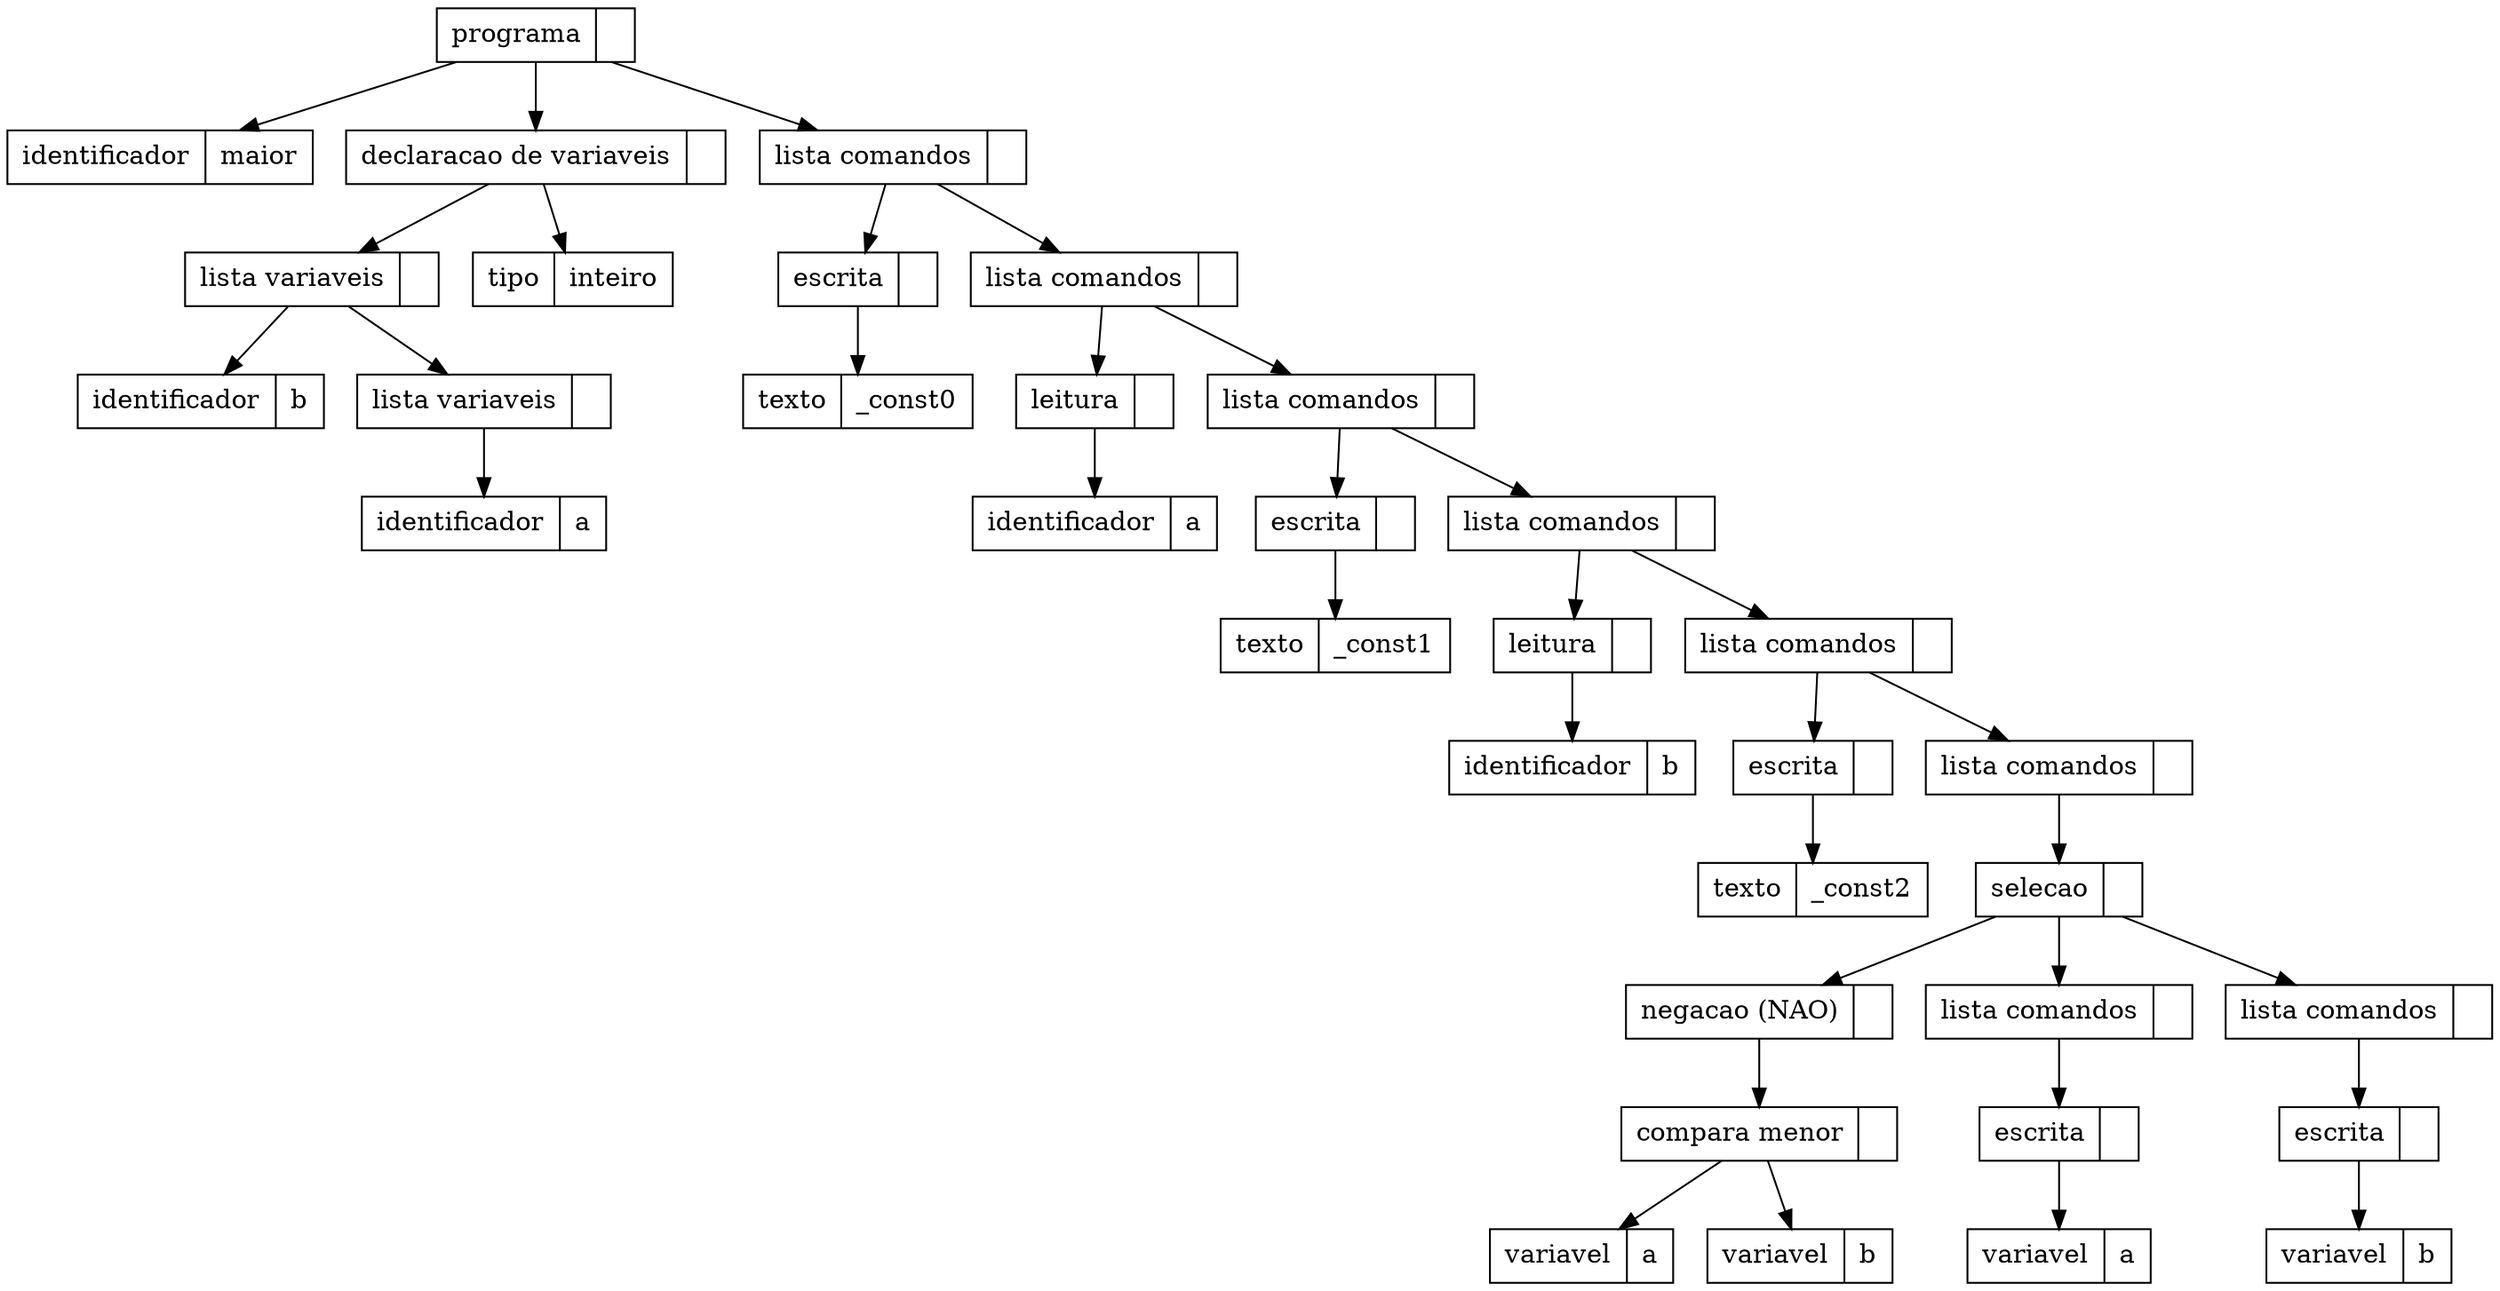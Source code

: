 digraph{
	node [ shape=record , height =.4];
	n0x558fd2cd8da0 [label = " programa | "];
	n0x558fd2cd72f0 [label = " identificador | maior"];
	n0x558fd2cd74d0 [label = " declaracao de variaveis | "];
	n0x558fd2cd7430 [label = " lista variaveis | "];
	n0x558fd2cd7480 [label = " identificador | b"];
	n0x558fd2cd7390 [label = " lista variaveis | "];
	n0x558fd2cd73e0 [label = " identificador | a"];
	n0x558fd2cd7340 [label = " tipo | inteiro"];
	n0x558fd2cd7d40 [label = " lista comandos | "];
	n0x558fd2cd7570 [label = " escrita | "];
	n0x558fd2cd7520 [label = " texto | _const0"];
	n0x558fd2cd7cf0 [label = " lista comandos | "];
	n0x558fd2cd75c0 [label = " leitura | "];
	n0x558fd2cd7610 [label = " identificador | a"];
	n0x558fd2cd7ca0 [label = " lista comandos | "];
	n0x558fd2cd76b0 [label = " escrita | "];
	n0x558fd2cd7660 [label = " texto | _const1"];
	n0x558fd2cd7c50 [label = " lista comandos | "];
	n0x558fd2cd7700 [label = " leitura | "];
	n0x558fd2cd7750 [label = " identificador | b"];
	n0x558fd2cd7c00 [label = " lista comandos | "];
	n0x558fd2cd77f0 [label = " escrita | "];
	n0x558fd2cd77a0 [label = " texto | _const2"];
	n0x558fd2cd7bb0 [label = " lista comandos | "];
	n0x558fd2cd7b60 [label = " selecao | "];
	n0x558fd2cd7930 [label = " negacao (NAO) | "];
	n0x558fd2cd78e0 [label = " compara menor | "];
	n0x558fd2cd7840 [label = " variavel | a"];
	n0x558fd2cd7890 [label = " variavel | b"];
	n0x558fd2cd7a20 [label = " lista comandos | "];
	n0x558fd2cd79d0 [label = " escrita | "];
	n0x558fd2cd7980 [label = " variavel | a"];
	n0x558fd2cd7b10 [label = " lista comandos | "];
	n0x558fd2cd7ac0 [label = " escrita | "];
	n0x558fd2cd7a70 [label = " variavel | b"];
	n0x558fd2cd8da0 -> n0x558fd2cd72f0;
	n0x558fd2cd8da0 -> n0x558fd2cd74d0;
	n0x558fd2cd74d0 -> n0x558fd2cd7430;
	n0x558fd2cd7430 -> n0x558fd2cd7480;
	n0x558fd2cd7430 -> n0x558fd2cd7390;
	n0x558fd2cd7390 -> n0x558fd2cd73e0;
	n0x558fd2cd74d0 -> n0x558fd2cd7340;
	n0x558fd2cd8da0 -> n0x558fd2cd7d40;
	n0x558fd2cd7d40 -> n0x558fd2cd7570;
	n0x558fd2cd7570 -> n0x558fd2cd7520;
	n0x558fd2cd7d40 -> n0x558fd2cd7cf0;
	n0x558fd2cd7cf0 -> n0x558fd2cd75c0;
	n0x558fd2cd75c0 -> n0x558fd2cd7610;
	n0x558fd2cd7cf0 -> n0x558fd2cd7ca0;
	n0x558fd2cd7ca0 -> n0x558fd2cd76b0;
	n0x558fd2cd76b0 -> n0x558fd2cd7660;
	n0x558fd2cd7ca0 -> n0x558fd2cd7c50;
	n0x558fd2cd7c50 -> n0x558fd2cd7700;
	n0x558fd2cd7700 -> n0x558fd2cd7750;
	n0x558fd2cd7c50 -> n0x558fd2cd7c00;
	n0x558fd2cd7c00 -> n0x558fd2cd77f0;
	n0x558fd2cd77f0 -> n0x558fd2cd77a0;
	n0x558fd2cd7c00 -> n0x558fd2cd7bb0;
	n0x558fd2cd7bb0 -> n0x558fd2cd7b60;
	n0x558fd2cd7b60 -> n0x558fd2cd7930;
	n0x558fd2cd7930 -> n0x558fd2cd78e0;
	n0x558fd2cd78e0 -> n0x558fd2cd7840;
	n0x558fd2cd78e0 -> n0x558fd2cd7890;
	n0x558fd2cd7b60 -> n0x558fd2cd7a20;
	n0x558fd2cd7a20 -> n0x558fd2cd79d0;
	n0x558fd2cd79d0 -> n0x558fd2cd7980;
	n0x558fd2cd7b60 -> n0x558fd2cd7b10;
	n0x558fd2cd7b10 -> n0x558fd2cd7ac0;
	n0x558fd2cd7ac0 -> n0x558fd2cd7a70;
}
